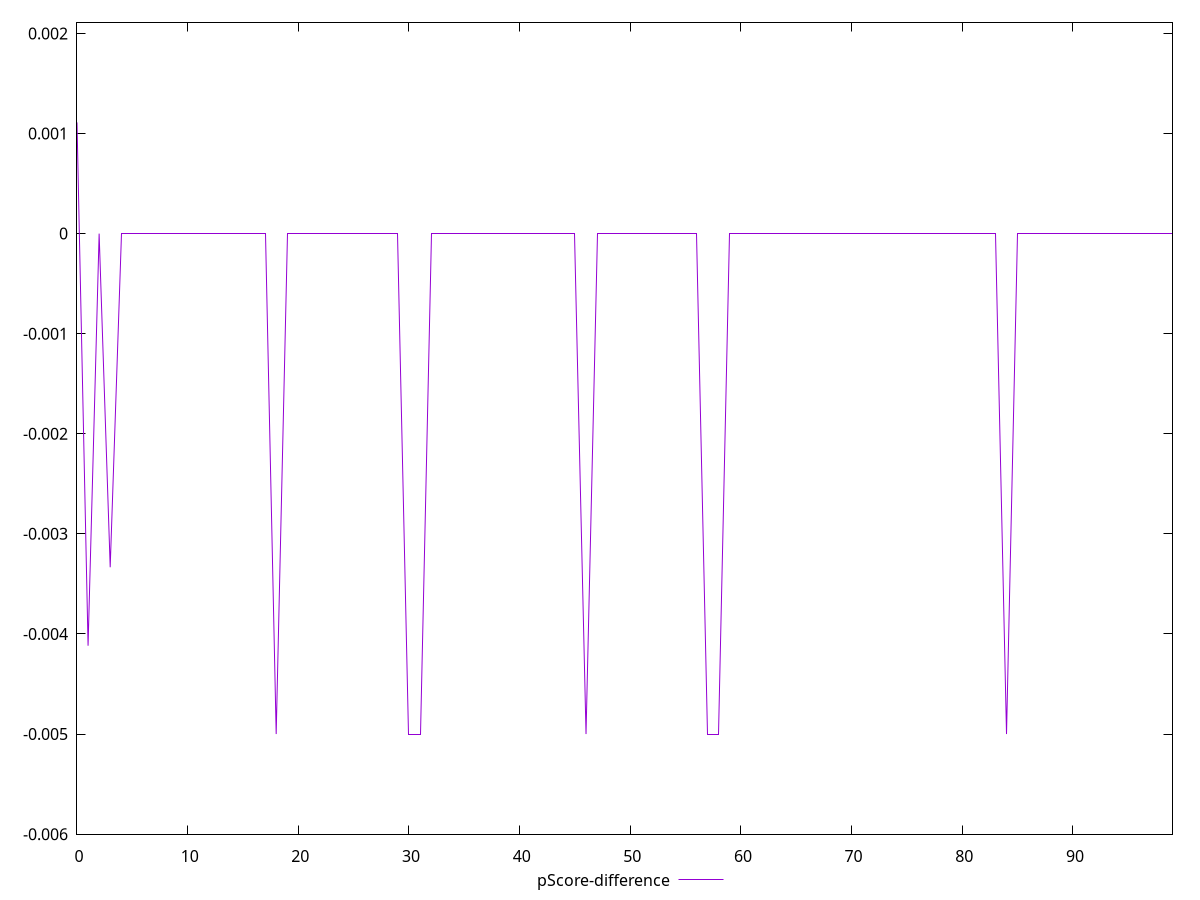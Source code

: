 reset

$pScoreDifference <<EOF
0 0.0011111111111111738
1 -0.004117647058823504
2 0
3 -0.0033333333333332993
4 0
5 0
6 0
7 0
8 0
9 0
10 0
11 0
12 0
13 0
14 0
15 0
16 0
17 0
18 -0.0050000000000000044
19 0
20 0
21 0
22 0
23 0
24 0
25 0
26 0
27 0
28 0
29 0
30 -0.0050000000000000044
31 -0.0050000000000000044
32 0
33 0
34 0
35 0
36 0
37 0
38 0
39 0
40 0
41 0
42 0
43 0
44 0
45 0
46 -0.0050000000000000044
47 0
48 0
49 0
50 0
51 0
52 0
53 0
54 0
55 0
56 0
57 -0.0050000000000000044
58 -0.0050000000000000044
59 0
60 0
61 0
62 0
63 0
64 0
65 0
66 0
67 0
68 0
69 0
70 0
71 0
72 0
73 0
74 0
75 0
76 0
77 0
78 0
79 0
80 0
81 0
82 0
83 0
84 -0.0050000000000000044
85 0
86 0
87 0
88 0
89 0
90 0
91 0
92 0
93 0
94 0
95 0
96 0
97 0
98 0
99 0
EOF

set key outside below
set xrange [0:99]
set yrange [-0.0060000000000000045:0.002111111111111174]
set trange [-0.0060000000000000045:0.002111111111111174]
set terminal svg size 640, 500 enhanced background rgb 'white'
set output "report_00017_2021-02-10T15-08-03.406Z/uses-http2/samples/pages+cached+noadtech+nomedia/pScore-difference/values.svg"

plot $pScoreDifference title "pScore-difference" with line

reset
